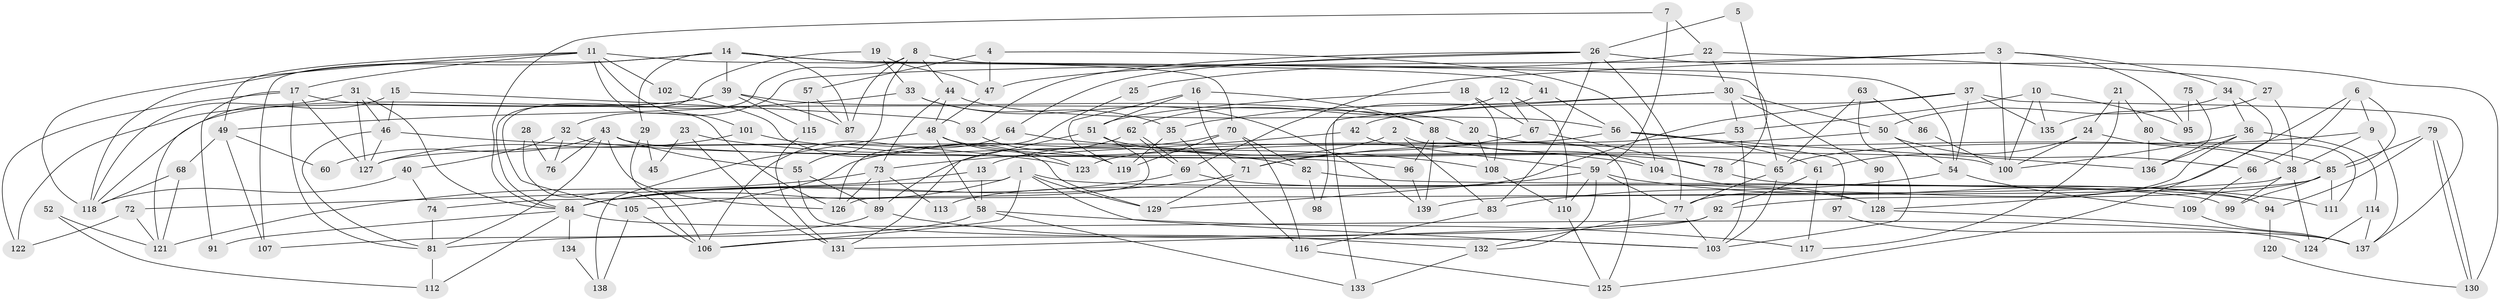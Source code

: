 // coarse degree distribution, {4: 0.21951219512195122, 2: 0.17073170731707318, 5: 0.0975609756097561, 3: 0.12195121951219512, 7: 0.07317073170731707, 10: 0.024390243902439025, 8: 0.07317073170731707, 6: 0.024390243902439025, 13: 0.024390243902439025, 16: 0.024390243902439025, 9: 0.0975609756097561, 11: 0.024390243902439025, 12: 0.024390243902439025}
// Generated by graph-tools (version 1.1) at 2025/53/03/04/25 21:53:59]
// undirected, 139 vertices, 278 edges
graph export_dot {
graph [start="1"]
  node [color=gray90,style=filled];
  1;
  2;
  3;
  4;
  5;
  6;
  7;
  8;
  9;
  10;
  11;
  12;
  13;
  14;
  15;
  16;
  17;
  18;
  19;
  20;
  21;
  22;
  23;
  24;
  25;
  26;
  27;
  28;
  29;
  30;
  31;
  32;
  33;
  34;
  35;
  36;
  37;
  38;
  39;
  40;
  41;
  42;
  43;
  44;
  45;
  46;
  47;
  48;
  49;
  50;
  51;
  52;
  53;
  54;
  55;
  56;
  57;
  58;
  59;
  60;
  61;
  62;
  63;
  64;
  65;
  66;
  67;
  68;
  69;
  70;
  71;
  72;
  73;
  74;
  75;
  76;
  77;
  78;
  79;
  80;
  81;
  82;
  83;
  84;
  85;
  86;
  87;
  88;
  89;
  90;
  91;
  92;
  93;
  94;
  95;
  96;
  97;
  98;
  99;
  100;
  101;
  102;
  103;
  104;
  105;
  106;
  107;
  108;
  109;
  110;
  111;
  112;
  113;
  114;
  115;
  116;
  117;
  118;
  119;
  120;
  121;
  122;
  123;
  124;
  125;
  126;
  127;
  128;
  129;
  130;
  131;
  132;
  133;
  134;
  135;
  136;
  137;
  138;
  139;
  1 -- 84;
  1 -- 106;
  1 -- 72;
  1 -- 99;
  1 -- 103;
  1 -- 129;
  2 -- 125;
  2 -- 13;
  2 -- 83;
  3 -- 100;
  3 -- 34;
  3 -- 32;
  3 -- 69;
  3 -- 95;
  4 -- 104;
  4 -- 47;
  4 -- 57;
  5 -- 65;
  5 -- 26;
  6 -- 66;
  6 -- 128;
  6 -- 9;
  6 -- 85;
  7 -- 59;
  7 -- 84;
  7 -- 22;
  8 -- 44;
  8 -- 55;
  8 -- 70;
  8 -- 87;
  8 -- 105;
  9 -- 38;
  9 -- 65;
  9 -- 137;
  10 -- 100;
  10 -- 53;
  10 -- 95;
  10 -- 135;
  11 -- 17;
  11 -- 118;
  11 -- 49;
  11 -- 54;
  11 -- 101;
  11 -- 102;
  11 -- 126;
  12 -- 67;
  12 -- 62;
  12 -- 110;
  13 -- 84;
  13 -- 58;
  14 -- 118;
  14 -- 87;
  14 -- 29;
  14 -- 39;
  14 -- 41;
  14 -- 78;
  14 -- 107;
  15 -- 121;
  15 -- 46;
  15 -- 93;
  16 -- 88;
  16 -- 119;
  16 -- 51;
  16 -- 71;
  17 -- 127;
  17 -- 81;
  17 -- 20;
  17 -- 91;
  17 -- 122;
  18 -- 67;
  18 -- 51;
  18 -- 108;
  19 -- 84;
  19 -- 33;
  19 -- 47;
  20 -- 108;
  20 -- 85;
  21 -- 117;
  21 -- 24;
  21 -- 80;
  22 -- 27;
  22 -- 25;
  22 -- 30;
  23 -- 131;
  23 -- 82;
  23 -- 45;
  24 -- 38;
  24 -- 100;
  24 -- 61;
  25 -- 126;
  26 -- 93;
  26 -- 83;
  26 -- 47;
  26 -- 64;
  26 -- 77;
  26 -- 130;
  27 -- 38;
  27 -- 135;
  28 -- 76;
  28 -- 106;
  29 -- 106;
  29 -- 45;
  30 -- 35;
  30 -- 50;
  30 -- 53;
  30 -- 90;
  30 -- 98;
  31 -- 118;
  31 -- 84;
  31 -- 46;
  31 -- 127;
  32 -- 96;
  32 -- 40;
  32 -- 76;
  33 -- 49;
  33 -- 139;
  33 -- 35;
  34 -- 36;
  34 -- 50;
  34 -- 125;
  35 -- 116;
  35 -- 119;
  36 -- 136;
  36 -- 77;
  36 -- 100;
  36 -- 114;
  37 -- 54;
  37 -- 42;
  37 -- 113;
  37 -- 135;
  37 -- 137;
  38 -- 99;
  38 -- 124;
  38 -- 74;
  39 -- 122;
  39 -- 87;
  39 -- 88;
  39 -- 115;
  39 -- 118;
  40 -- 74;
  40 -- 118;
  41 -- 56;
  41 -- 133;
  42 -- 59;
  42 -- 73;
  43 -- 81;
  43 -- 126;
  43 -- 55;
  43 -- 60;
  43 -- 76;
  43 -- 100;
  44 -- 48;
  44 -- 73;
  44 -- 56;
  46 -- 127;
  46 -- 81;
  46 -- 123;
  47 -- 48;
  48 -- 123;
  48 -- 58;
  48 -- 78;
  48 -- 138;
  49 -- 107;
  49 -- 60;
  49 -- 68;
  50 -- 54;
  50 -- 66;
  50 -- 71;
  51 -- 65;
  51 -- 126;
  51 -- 131;
  52 -- 112;
  52 -- 121;
  53 -- 103;
  53 -- 123;
  54 -- 83;
  54 -- 109;
  55 -- 103;
  55 -- 89;
  56 -- 61;
  56 -- 97;
  56 -- 127;
  56 -- 136;
  57 -- 87;
  57 -- 115;
  58 -- 133;
  58 -- 81;
  58 -- 117;
  59 -- 77;
  59 -- 129;
  59 -- 110;
  59 -- 111;
  59 -- 132;
  61 -- 92;
  61 -- 117;
  62 -- 69;
  62 -- 69;
  62 -- 89;
  63 -- 103;
  63 -- 65;
  63 -- 86;
  64 -- 108;
  64 -- 106;
  65 -- 77;
  65 -- 103;
  66 -- 109;
  67 -- 78;
  67 -- 71;
  68 -- 118;
  68 -- 121;
  69 -- 84;
  69 -- 128;
  70 -- 105;
  70 -- 82;
  70 -- 116;
  70 -- 119;
  71 -- 84;
  71 -- 129;
  72 -- 121;
  72 -- 122;
  73 -- 89;
  73 -- 126;
  73 -- 113;
  73 -- 121;
  74 -- 81;
  75 -- 95;
  75 -- 136;
  77 -- 103;
  77 -- 132;
  78 -- 94;
  79 -- 130;
  79 -- 130;
  79 -- 85;
  79 -- 94;
  80 -- 111;
  80 -- 136;
  81 -- 112;
  82 -- 94;
  82 -- 98;
  83 -- 116;
  84 -- 91;
  84 -- 112;
  84 -- 124;
  84 -- 134;
  85 -- 92;
  85 -- 99;
  85 -- 111;
  85 -- 139;
  86 -- 100;
  88 -- 104;
  88 -- 96;
  88 -- 139;
  89 -- 132;
  89 -- 107;
  90 -- 128;
  92 -- 131;
  92 -- 106;
  93 -- 119;
  94 -- 120;
  96 -- 139;
  97 -- 137;
  101 -- 127;
  101 -- 104;
  102 -- 129;
  104 -- 128;
  105 -- 106;
  105 -- 138;
  108 -- 110;
  109 -- 137;
  110 -- 125;
  114 -- 137;
  114 -- 124;
  115 -- 131;
  116 -- 125;
  120 -- 130;
  128 -- 137;
  132 -- 133;
  134 -- 138;
}
